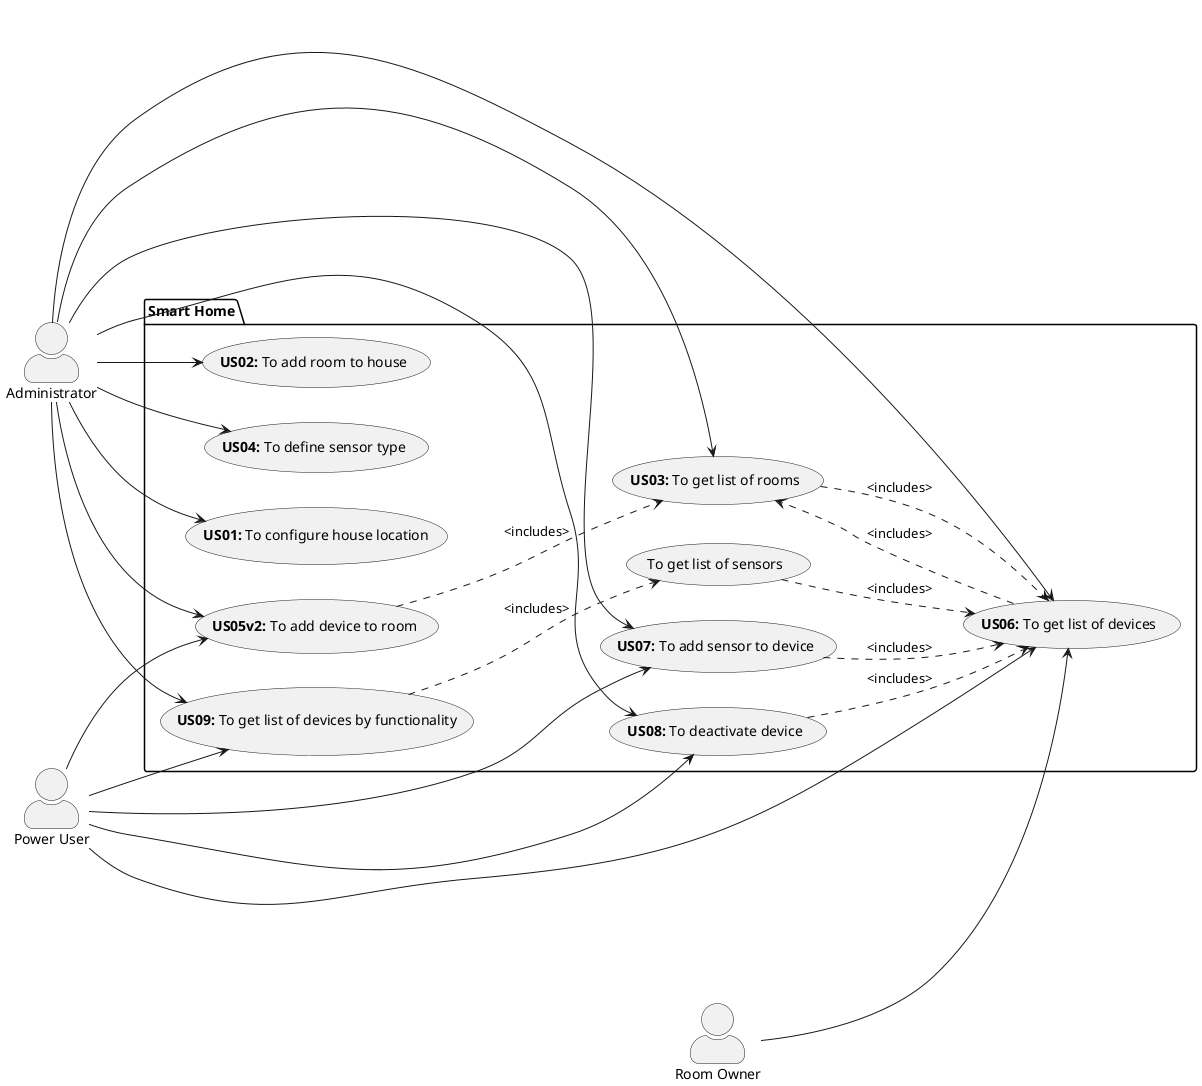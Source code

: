 @startuml

skinparam actorStyle awesome
left to right direction

actor "Administrator" as A
actor "Power User" as PU
actor "Room Owner" as RO

package "Smart Home" {
  usecase "<b>US01:</b> To configure house location" as UC1
  usecase "<b>US02:</b> To add room to house" as UC2
  usecase "<b>US03:</b> To get list of rooms" as UC3
  usecase "<b>US04:</b> To define sensor type" as UC4
  usecase "<b>US05v2:</b> To add device to room" as UC5v2
  usecase "<b>US06:</b> To get list of devices" as UC6
  usecase "<b>US07:</b> To add sensor to device" as UC7
  usecase "<b>US08:</b> To deactivate device" as UC8
  usecase "<b>US09:</b> To get list of devices by functionality" as UC9
  usecase "To get list of sensors" as LS

  UC3 ..> UC6: <includes>
  UC5v2 ..> UC3: <includes>
  UC7 ..> UC6: <includes>

  UC8 ..> UC6: <includes>

  UC9 ..> LS: <includes>
  LS ..> UC6: <includes>
  UC6 ..> UC3: <includes>
}

A --> UC1
A --> UC2
A --> UC3
A --> UC4
A --> UC5v2
A --> UC6
A --> UC7
A --> UC8
A --> UC9

PU --> UC5v2
PU --> UC6
PU --> UC7
PU --> UC8
PU --> UC9

RO --> UC6

@enduml

